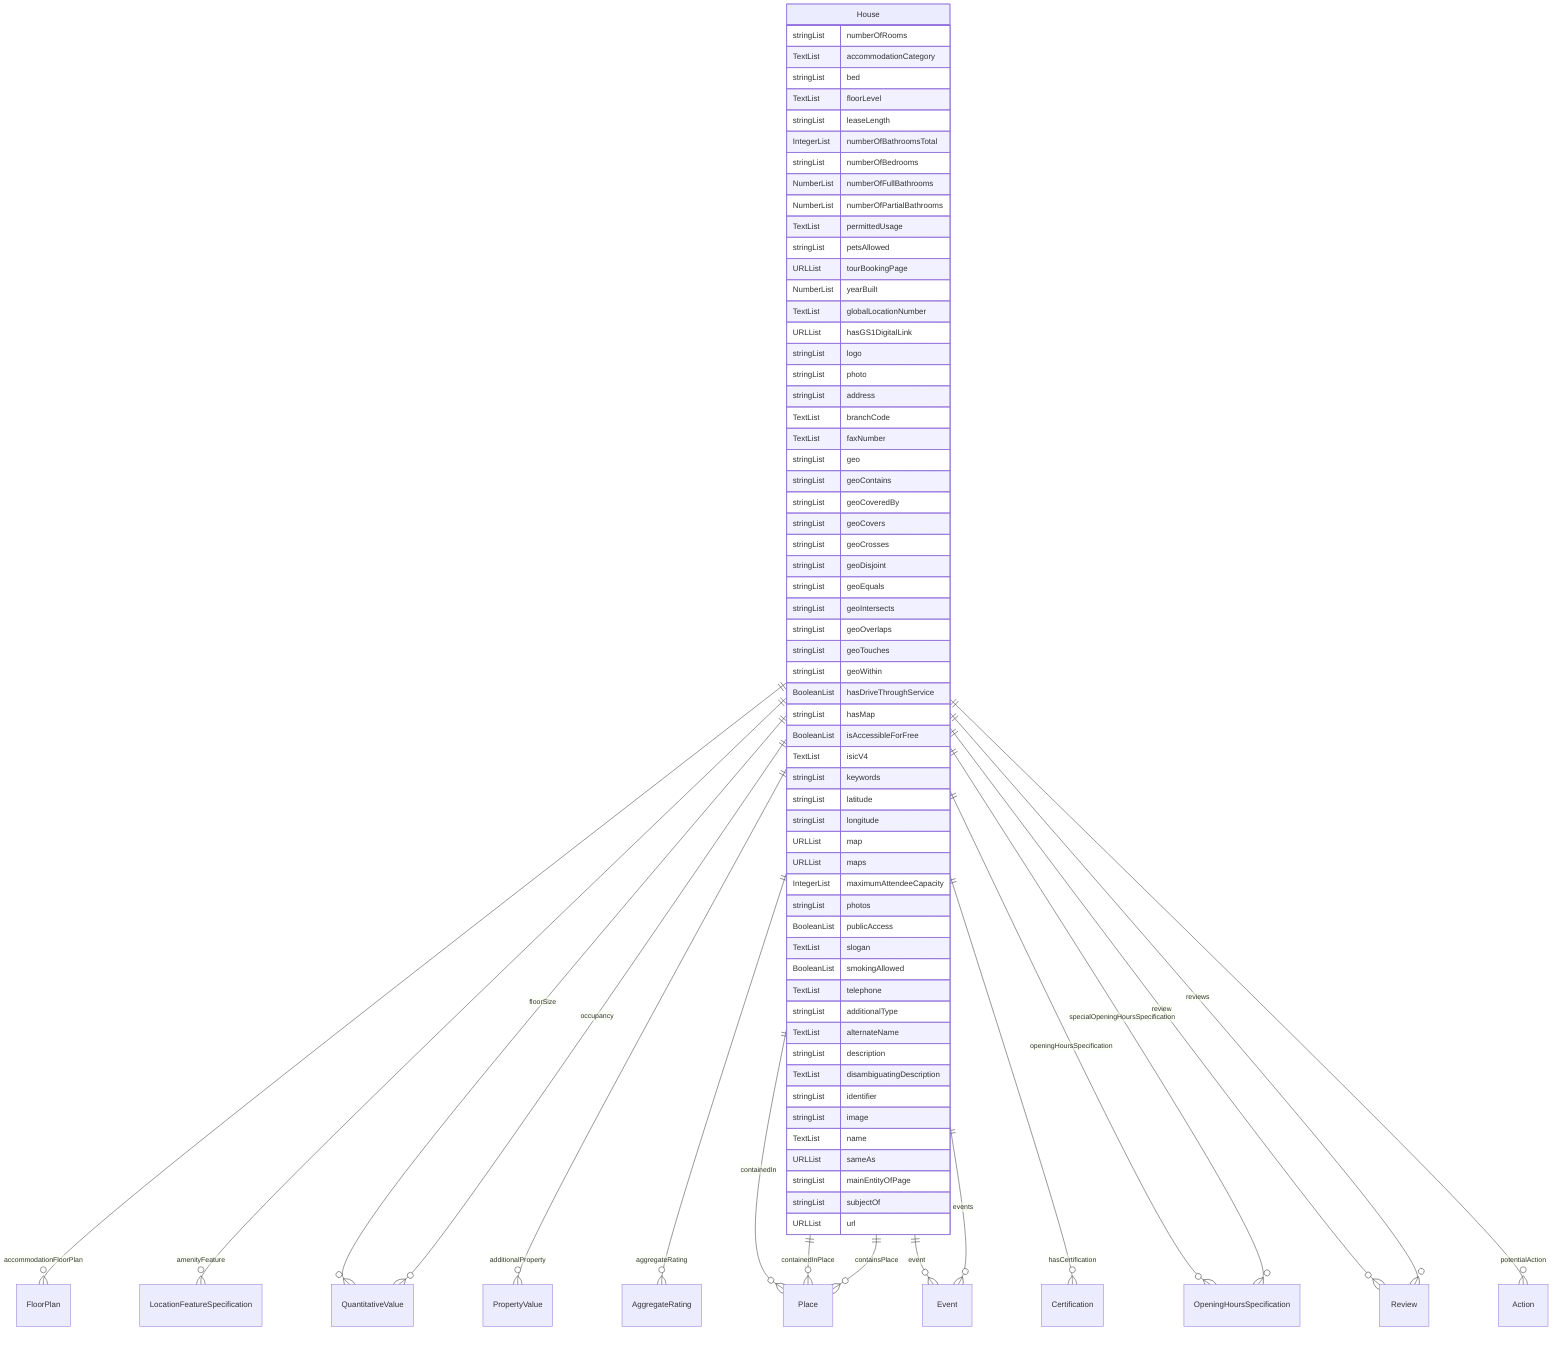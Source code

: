 erDiagram
House {
    stringList numberOfRooms  
    TextList accommodationCategory  
    stringList bed  
    TextList floorLevel  
    stringList leaseLength  
    IntegerList numberOfBathroomsTotal  
    stringList numberOfBedrooms  
    NumberList numberOfFullBathrooms  
    NumberList numberOfPartialBathrooms  
    TextList permittedUsage  
    stringList petsAllowed  
    URLList tourBookingPage  
    NumberList yearBuilt  
    TextList globalLocationNumber  
    URLList hasGS1DigitalLink  
    stringList logo  
    stringList photo  
    stringList address  
    TextList branchCode  
    TextList faxNumber  
    stringList geo  
    stringList geoContains  
    stringList geoCoveredBy  
    stringList geoCovers  
    stringList geoCrosses  
    stringList geoDisjoint  
    stringList geoEquals  
    stringList geoIntersects  
    stringList geoOverlaps  
    stringList geoTouches  
    stringList geoWithin  
    BooleanList hasDriveThroughService  
    stringList hasMap  
    BooleanList isAccessibleForFree  
    TextList isicV4  
    stringList keywords  
    stringList latitude  
    stringList longitude  
    URLList map  
    URLList maps  
    IntegerList maximumAttendeeCapacity  
    stringList photos  
    BooleanList publicAccess  
    TextList slogan  
    BooleanList smokingAllowed  
    TextList telephone  
    stringList additionalType  
    TextList alternateName  
    stringList description  
    TextList disambiguatingDescription  
    stringList identifier  
    stringList image  
    TextList name  
    URLList sameAs  
    stringList mainEntityOfPage  
    stringList subjectOf  
    URLList url  
}

House ||--}o FloorPlan : "accommodationFloorPlan"
House ||--}o LocationFeatureSpecification : "amenityFeature"
House ||--}o QuantitativeValue : "floorSize"
House ||--}o QuantitativeValue : "occupancy"
House ||--}o PropertyValue : "additionalProperty"
House ||--}o AggregateRating : "aggregateRating"
House ||--}o Place : "containedIn"
House ||--}o Place : "containedInPlace"
House ||--}o Place : "containsPlace"
House ||--}o Event : "event"
House ||--}o Event : "events"
House ||--}o Certification : "hasCertification"
House ||--}o OpeningHoursSpecification : "openingHoursSpecification"
House ||--}o Review : "review"
House ||--}o Review : "reviews"
House ||--}o OpeningHoursSpecification : "specialOpeningHoursSpecification"
House ||--}o Action : "potentialAction"